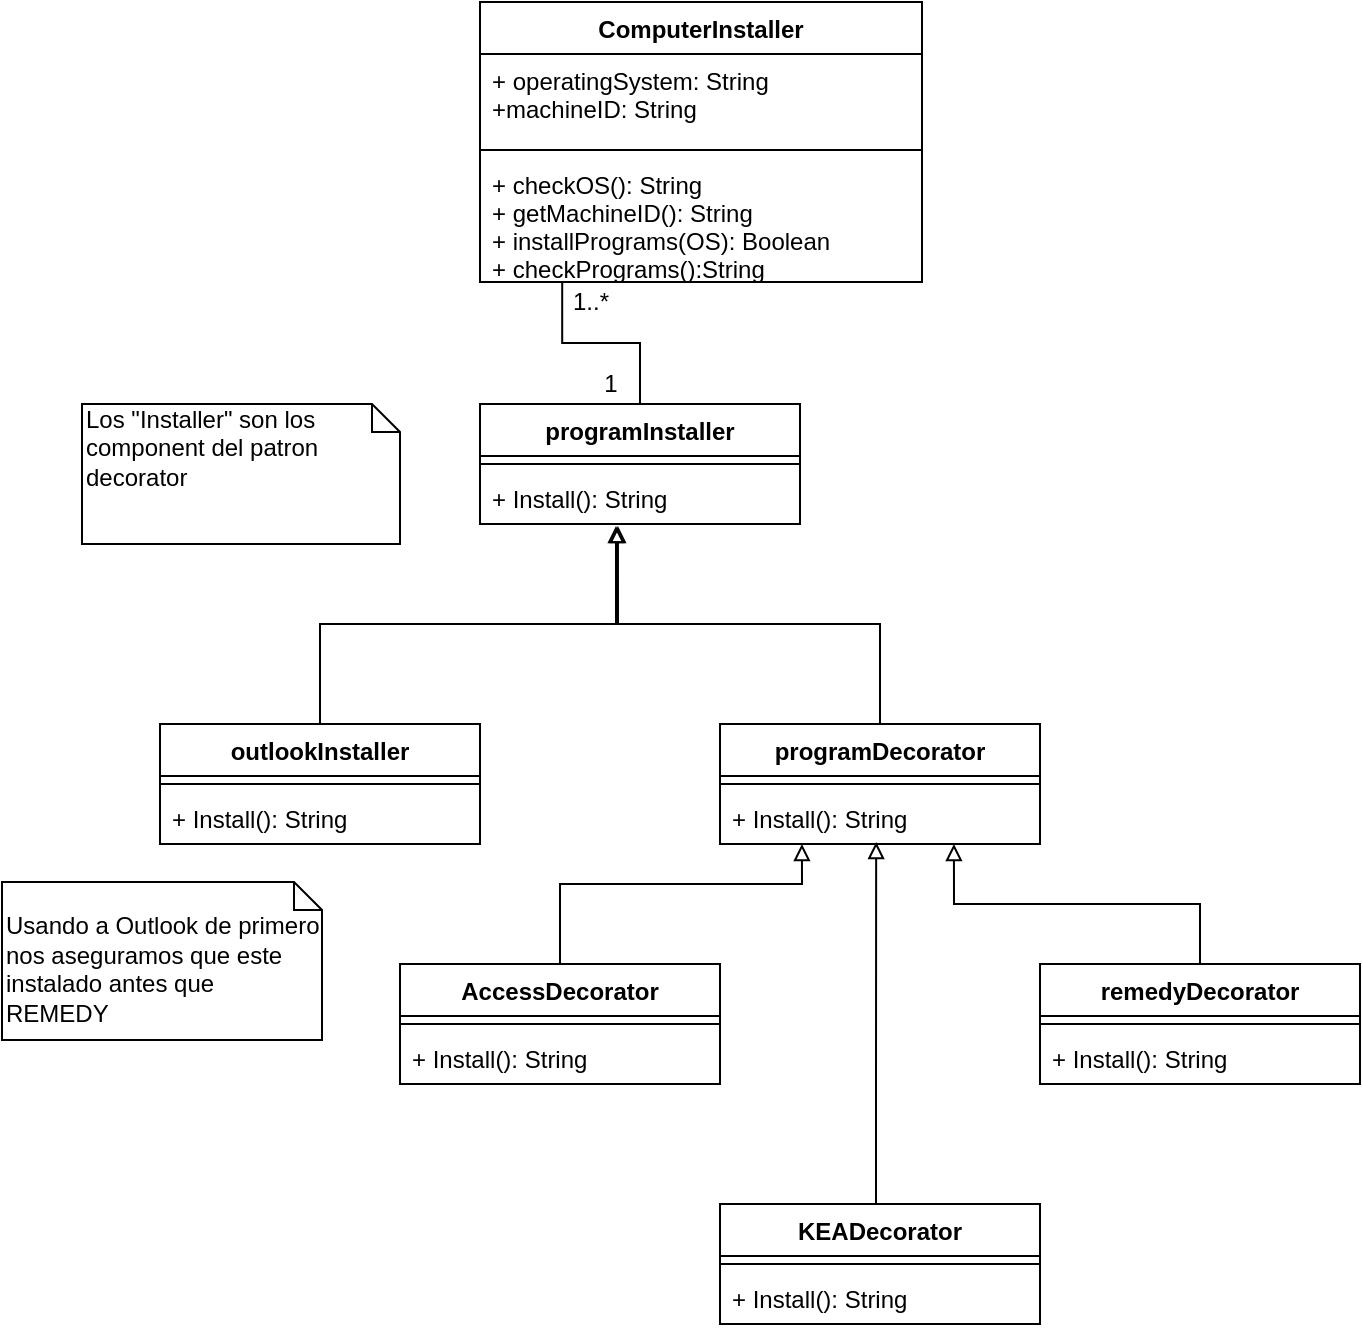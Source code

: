 <mxfile version="12.9.0" type="device"><diagram id="5bAlsffx0EOTcKIVj3Pv" name="Page-1"><mxGraphModel dx="942" dy="586" grid="1" gridSize="10" guides="1" tooltips="1" connect="1" arrows="1" fold="1" page="1" pageScale="1" pageWidth="827" pageHeight="1169" math="0" shadow="0"><root><mxCell id="0"/><mxCell id="1" parent="0"/><mxCell id="g9BaSvRn8AnZUNWnClVh-6" value="1" style="text;html=1;align=center;verticalAlign=middle;resizable=0;points=[];autosize=1;" parent="1" vertex="1"><mxGeometry x="414" y="181" width="20" height="20" as="geometry"/></mxCell><mxCell id="g9BaSvRn8AnZUNWnClVh-7" value="1..*" style="text;html=1;align=center;verticalAlign=middle;resizable=0;points=[];autosize=1;" parent="1" vertex="1"><mxGeometry x="399" y="140" width="30" height="20" as="geometry"/></mxCell><mxCell id="g9BaSvRn8AnZUNWnClVh-12" style="edgeStyle=orthogonalEdgeStyle;rounded=0;orthogonalLoop=1;jettySize=auto;html=1;entryX=0.431;entryY=1.038;entryDx=0;entryDy=0;entryPerimeter=0;endArrow=block;endFill=0;" parent="1" source="g9BaSvRn8AnZUNWnClVh-8" target="g9BaSvRn8AnZUNWnClVh-4" edge="1"><mxGeometry relative="1" as="geometry"/></mxCell><mxCell id="g9BaSvRn8AnZUNWnClVh-17" style="edgeStyle=orthogonalEdgeStyle;rounded=0;orthogonalLoop=1;jettySize=auto;html=1;entryX=0.425;entryY=1.038;entryDx=0;entryDy=0;entryPerimeter=0;endArrow=block;endFill=0;" parent="1" source="g9BaSvRn8AnZUNWnClVh-13" target="g9BaSvRn8AnZUNWnClVh-4" edge="1"><mxGeometry relative="1" as="geometry"/></mxCell><mxCell id="g9BaSvRn8AnZUNWnClVh-28" style="edgeStyle=orthogonalEdgeStyle;rounded=0;orthogonalLoop=1;jettySize=auto;html=1;entryX=0.488;entryY=0.962;entryDx=0;entryDy=0;entryPerimeter=0;endArrow=block;endFill=0;" parent="1" source="g9BaSvRn8AnZUNWnClVh-24" target="g9BaSvRn8AnZUNWnClVh-16" edge="1"><mxGeometry relative="1" as="geometry"><Array as="points"><mxPoint x="557" y="541"/><mxPoint x="557" y="541"/></Array></mxGeometry></mxCell><mxCell id="g9BaSvRn8AnZUNWnClVh-27" style="edgeStyle=orthogonalEdgeStyle;rounded=0;orthogonalLoop=1;jettySize=auto;html=1;entryX=0.256;entryY=1;entryDx=0;entryDy=0;entryPerimeter=0;endArrow=block;endFill=0;" parent="1" source="g9BaSvRn8AnZUNWnClVh-18" target="g9BaSvRn8AnZUNWnClVh-16" edge="1"><mxGeometry relative="1" as="geometry"><Array as="points"><mxPoint x="399" y="441"/><mxPoint x="520" y="441"/></Array></mxGeometry></mxCell><mxCell id="g9BaSvRn8AnZUNWnClVh-29" style="edgeStyle=orthogonalEdgeStyle;rounded=0;orthogonalLoop=1;jettySize=auto;html=1;entryX=0.731;entryY=1;entryDx=0;entryDy=0;entryPerimeter=0;endArrow=block;endFill=0;" parent="1" source="g9BaSvRn8AnZUNWnClVh-21" target="g9BaSvRn8AnZUNWnClVh-16" edge="1"><mxGeometry relative="1" as="geometry"/></mxCell><mxCell id="g9BaSvRn8AnZUNWnClVh-30" value="Los &quot;Installer&quot; son los component del patron decorator" style="shape=note;whiteSpace=wrap;html=1;size=14;verticalAlign=top;align=left;spacingTop=-6;" parent="1" vertex="1"><mxGeometry x="160" y="201" width="159" height="70" as="geometry"/></mxCell><mxCell id="g9BaSvRn8AnZUNWnClVh-33" value="&lt;br&gt;Usando a Outlook de primero nos aseguramos que este instalado antes que REMEDY" style="shape=note;whiteSpace=wrap;html=1;size=14;verticalAlign=top;align=left;spacingTop=-6;" parent="1" vertex="1"><mxGeometry x="120" y="440" width="160" height="79" as="geometry"/></mxCell><mxCell id="7Pnzb3JFqPWWY7GfjN_t-1" value="ComputerInstaller" style="swimlane;fontStyle=1;align=center;verticalAlign=top;childLayout=stackLayout;horizontal=1;startSize=26;horizontalStack=0;resizeParent=1;resizeParentMax=0;resizeLast=0;collapsible=1;marginBottom=0;" parent="1" vertex="1"><mxGeometry x="359" width="221" height="140" as="geometry"/></mxCell><mxCell id="7Pnzb3JFqPWWY7GfjN_t-2" value="+ operatingSystem: String&#10;+machineID: String" style="text;strokeColor=none;fillColor=none;align=left;verticalAlign=top;spacingLeft=4;spacingRight=4;overflow=hidden;rotatable=0;points=[[0,0.5],[1,0.5]];portConstraint=eastwest;" parent="7Pnzb3JFqPWWY7GfjN_t-1" vertex="1"><mxGeometry y="26" width="221" height="44" as="geometry"/></mxCell><mxCell id="7Pnzb3JFqPWWY7GfjN_t-3" value="" style="line;strokeWidth=1;fillColor=none;align=left;verticalAlign=middle;spacingTop=-1;spacingLeft=3;spacingRight=3;rotatable=0;labelPosition=right;points=[];portConstraint=eastwest;" parent="7Pnzb3JFqPWWY7GfjN_t-1" vertex="1"><mxGeometry y="70" width="221" height="8" as="geometry"/></mxCell><mxCell id="7Pnzb3JFqPWWY7GfjN_t-4" value="+ checkOS(): String&#10;+ getMachineID(): String&#10;+ installPrograms(OS): Boolean&#10;+ checkPrograms():String&#10;" style="text;strokeColor=none;fillColor=none;align=left;verticalAlign=top;spacingLeft=4;spacingRight=4;overflow=hidden;rotatable=0;points=[[0,0.5],[1,0.5]];portConstraint=eastwest;" parent="7Pnzb3JFqPWWY7GfjN_t-1" vertex="1"><mxGeometry y="78" width="221" height="62" as="geometry"/></mxCell><mxCell id="g9BaSvRn8AnZUNWnClVh-8" value="outlookInstaller" style="swimlane;fontStyle=1;align=center;verticalAlign=top;childLayout=stackLayout;horizontal=1;startSize=26;horizontalStack=0;resizeParent=1;resizeParentMax=0;resizeLast=0;collapsible=1;marginBottom=0;" parent="1" vertex="1"><mxGeometry x="199" y="361" width="160" height="60" as="geometry"/></mxCell><mxCell id="g9BaSvRn8AnZUNWnClVh-10" value="" style="line;strokeWidth=1;fillColor=none;align=left;verticalAlign=middle;spacingTop=-1;spacingLeft=3;spacingRight=3;rotatable=0;labelPosition=right;points=[];portConstraint=eastwest;" parent="g9BaSvRn8AnZUNWnClVh-8" vertex="1"><mxGeometry y="26" width="160" height="8" as="geometry"/></mxCell><mxCell id="g9BaSvRn8AnZUNWnClVh-11" value="+ Install(): String" style="text;strokeColor=none;fillColor=none;align=left;verticalAlign=top;spacingLeft=4;spacingRight=4;overflow=hidden;rotatable=0;points=[[0,0.5],[1,0.5]];portConstraint=eastwest;" parent="g9BaSvRn8AnZUNWnClVh-8" vertex="1"><mxGeometry y="34" width="160" height="26" as="geometry"/></mxCell><mxCell id="a-d8Qh8PThhLnHimZ544-1" style="edgeStyle=orthogonalEdgeStyle;rounded=0;orthogonalLoop=1;jettySize=auto;html=1;entryX=0.186;entryY=1;entryDx=0;entryDy=0;entryPerimeter=0;endArrow=none;endFill=0;" edge="1" parent="1" source="g9BaSvRn8AnZUNWnClVh-1" target="7Pnzb3JFqPWWY7GfjN_t-4"><mxGeometry relative="1" as="geometry"/></mxCell><mxCell id="g9BaSvRn8AnZUNWnClVh-1" value="programInstaller" style="swimlane;fontStyle=1;align=center;verticalAlign=top;childLayout=stackLayout;horizontal=1;startSize=26;horizontalStack=0;resizeParent=1;resizeParentMax=0;resizeLast=0;collapsible=1;marginBottom=0;" parent="1" vertex="1"><mxGeometry x="359" y="201" width="160" height="60" as="geometry"/></mxCell><mxCell id="g9BaSvRn8AnZUNWnClVh-3" value="" style="line;strokeWidth=1;fillColor=none;align=left;verticalAlign=middle;spacingTop=-1;spacingLeft=3;spacingRight=3;rotatable=0;labelPosition=right;points=[];portConstraint=eastwest;" parent="g9BaSvRn8AnZUNWnClVh-1" vertex="1"><mxGeometry y="26" width="160" height="8" as="geometry"/></mxCell><mxCell id="g9BaSvRn8AnZUNWnClVh-4" value="+ Install(): String" style="text;strokeColor=none;fillColor=none;align=left;verticalAlign=top;spacingLeft=4;spacingRight=4;overflow=hidden;rotatable=0;points=[[0,0.5],[1,0.5]];portConstraint=eastwest;" parent="g9BaSvRn8AnZUNWnClVh-1" vertex="1"><mxGeometry y="34" width="160" height="26" as="geometry"/></mxCell><mxCell id="g9BaSvRn8AnZUNWnClVh-13" value="programDecorator&#10;" style="swimlane;fontStyle=1;align=center;verticalAlign=top;childLayout=stackLayout;horizontal=1;startSize=26;horizontalStack=0;resizeParent=1;resizeParentMax=0;resizeLast=0;collapsible=1;marginBottom=0;" parent="1" vertex="1"><mxGeometry x="479" y="361" width="160" height="60" as="geometry"/></mxCell><mxCell id="g9BaSvRn8AnZUNWnClVh-15" value="" style="line;strokeWidth=1;fillColor=none;align=left;verticalAlign=middle;spacingTop=-1;spacingLeft=3;spacingRight=3;rotatable=0;labelPosition=right;points=[];portConstraint=eastwest;" parent="g9BaSvRn8AnZUNWnClVh-13" vertex="1"><mxGeometry y="26" width="160" height="8" as="geometry"/></mxCell><mxCell id="g9BaSvRn8AnZUNWnClVh-16" value="+ Install(): String" style="text;strokeColor=none;fillColor=none;align=left;verticalAlign=top;spacingLeft=4;spacingRight=4;overflow=hidden;rotatable=0;points=[[0,0.5],[1,0.5]];portConstraint=eastwest;" parent="g9BaSvRn8AnZUNWnClVh-13" vertex="1"><mxGeometry y="34" width="160" height="26" as="geometry"/></mxCell><mxCell id="g9BaSvRn8AnZUNWnClVh-24" value="KEADecorator" style="swimlane;fontStyle=1;align=center;verticalAlign=top;childLayout=stackLayout;horizontal=1;startSize=26;horizontalStack=0;resizeParent=1;resizeParentMax=0;resizeLast=0;collapsible=1;marginBottom=0;" parent="1" vertex="1"><mxGeometry x="479" y="601" width="160" height="60" as="geometry"/></mxCell><mxCell id="g9BaSvRn8AnZUNWnClVh-25" value="" style="line;strokeWidth=1;fillColor=none;align=left;verticalAlign=middle;spacingTop=-1;spacingLeft=3;spacingRight=3;rotatable=0;labelPosition=right;points=[];portConstraint=eastwest;" parent="g9BaSvRn8AnZUNWnClVh-24" vertex="1"><mxGeometry y="26" width="160" height="8" as="geometry"/></mxCell><mxCell id="g9BaSvRn8AnZUNWnClVh-26" value="+ Install(): String" style="text;strokeColor=none;fillColor=none;align=left;verticalAlign=top;spacingLeft=4;spacingRight=4;overflow=hidden;rotatable=0;points=[[0,0.5],[1,0.5]];portConstraint=eastwest;" parent="g9BaSvRn8AnZUNWnClVh-24" vertex="1"><mxGeometry y="34" width="160" height="26" as="geometry"/></mxCell><mxCell id="g9BaSvRn8AnZUNWnClVh-18" value="AccessDecorator&#10;" style="swimlane;fontStyle=1;align=center;verticalAlign=top;childLayout=stackLayout;horizontal=1;startSize=26;horizontalStack=0;resizeParent=1;resizeParentMax=0;resizeLast=0;collapsible=1;marginBottom=0;" parent="1" vertex="1"><mxGeometry x="319" y="481" width="160" height="60" as="geometry"/></mxCell><mxCell id="g9BaSvRn8AnZUNWnClVh-19" value="" style="line;strokeWidth=1;fillColor=none;align=left;verticalAlign=middle;spacingTop=-1;spacingLeft=3;spacingRight=3;rotatable=0;labelPosition=right;points=[];portConstraint=eastwest;" parent="g9BaSvRn8AnZUNWnClVh-18" vertex="1"><mxGeometry y="26" width="160" height="8" as="geometry"/></mxCell><mxCell id="g9BaSvRn8AnZUNWnClVh-20" value="+ Install(): String" style="text;strokeColor=none;fillColor=none;align=left;verticalAlign=top;spacingLeft=4;spacingRight=4;overflow=hidden;rotatable=0;points=[[0,0.5],[1,0.5]];portConstraint=eastwest;" parent="g9BaSvRn8AnZUNWnClVh-18" vertex="1"><mxGeometry y="34" width="160" height="26" as="geometry"/></mxCell><mxCell id="g9BaSvRn8AnZUNWnClVh-21" value="remedyDecorator&#10;" style="swimlane;fontStyle=1;align=center;verticalAlign=top;childLayout=stackLayout;horizontal=1;startSize=26;horizontalStack=0;resizeParent=1;resizeParentMax=0;resizeLast=0;collapsible=1;marginBottom=0;" parent="1" vertex="1"><mxGeometry x="639" y="481" width="160" height="60" as="geometry"/></mxCell><mxCell id="g9BaSvRn8AnZUNWnClVh-22" value="" style="line;strokeWidth=1;fillColor=none;align=left;verticalAlign=middle;spacingTop=-1;spacingLeft=3;spacingRight=3;rotatable=0;labelPosition=right;points=[];portConstraint=eastwest;" parent="g9BaSvRn8AnZUNWnClVh-21" vertex="1"><mxGeometry y="26" width="160" height="8" as="geometry"/></mxCell><mxCell id="g9BaSvRn8AnZUNWnClVh-23" value="+ Install(): String" style="text;strokeColor=none;fillColor=none;align=left;verticalAlign=top;spacingLeft=4;spacingRight=4;overflow=hidden;rotatable=0;points=[[0,0.5],[1,0.5]];portConstraint=eastwest;" parent="g9BaSvRn8AnZUNWnClVh-21" vertex="1"><mxGeometry y="34" width="160" height="26" as="geometry"/></mxCell></root></mxGraphModel></diagram></mxfile>